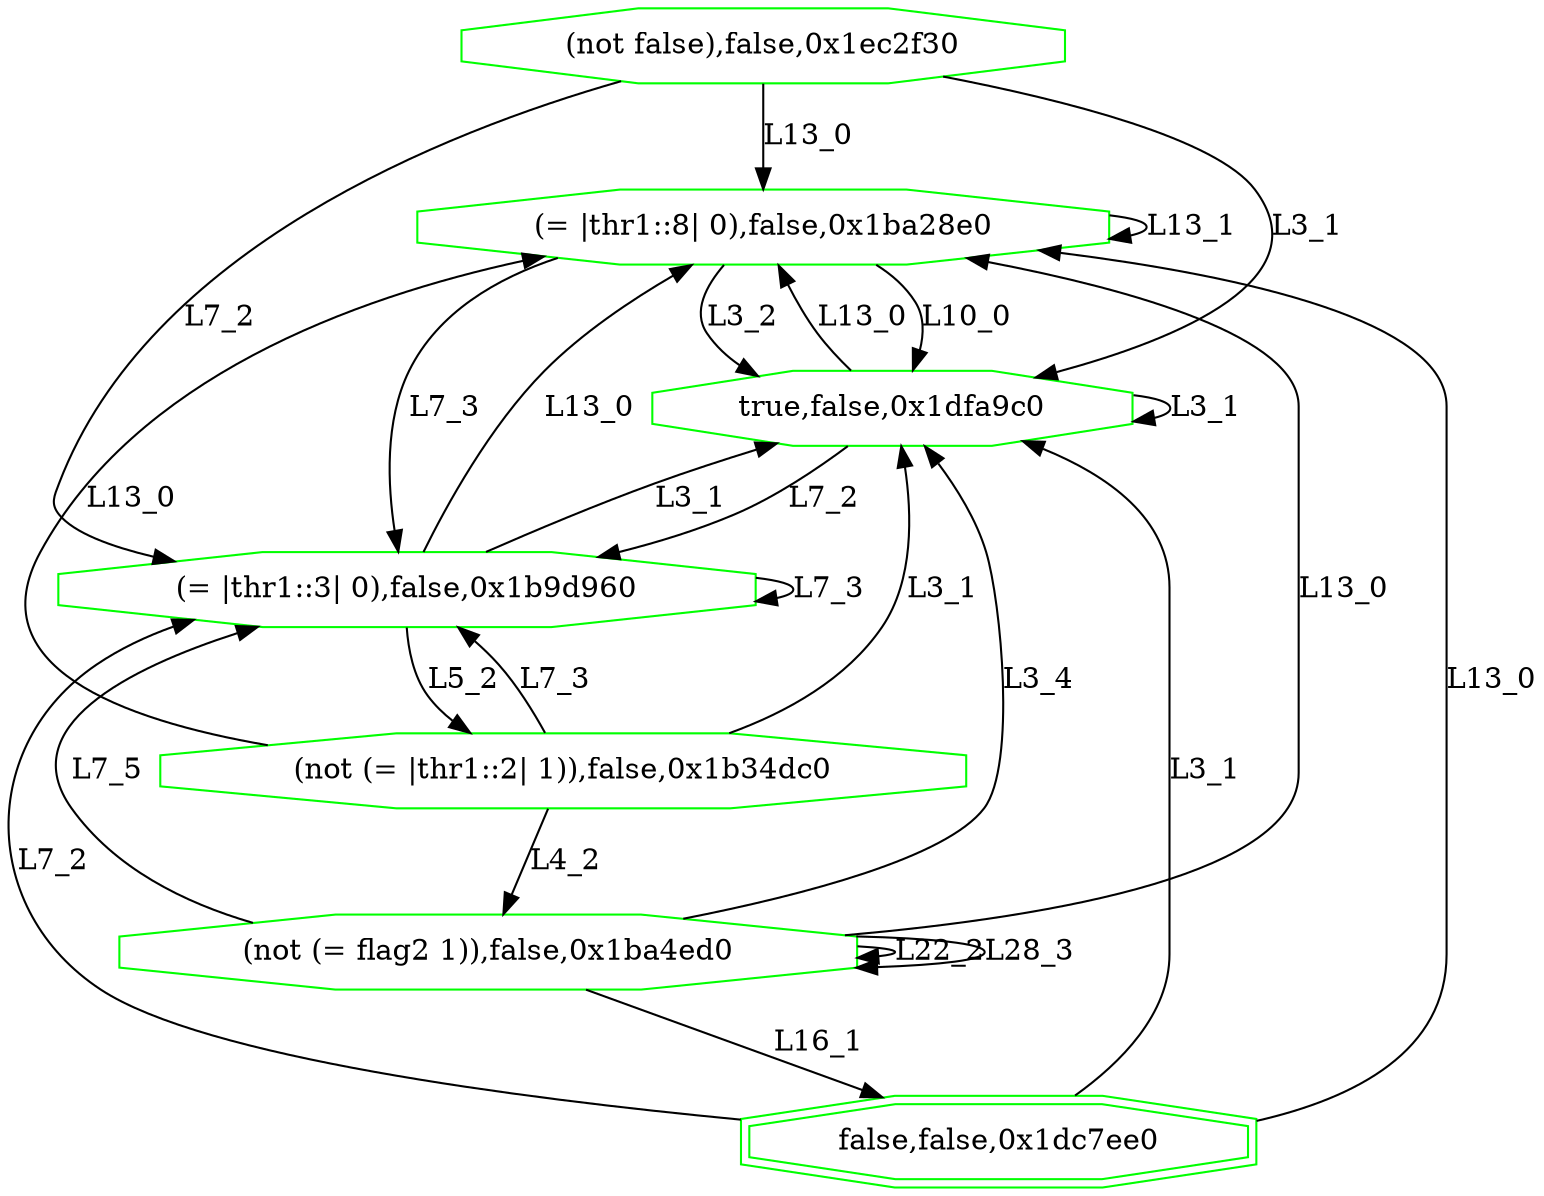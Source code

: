 digraph G {
0[label="(not false),false,0x1ec2f30", color=green,shape=octagon];
1[label="(= |thr1::8| 0),false,0x1ba28e0", color=green,shape=octagon];
2[label="true,false,0x1dfa9c0", color=green,shape=octagon];
3[label="(= |thr1::3| 0),false,0x1b9d960", color=green,shape=octagon];
4[label="(not (= |thr1::2| 1)),false,0x1b34dc0", color=green,shape=octagon];
5[label="(not (= flag2 1)),false,0x1ba4ed0", color=green,shape=octagon];
6[label="false,false,0x1dc7ee0", color=green,shape=doubleoctagon];
0->1 [label="L13_0"];
0->2 [label="L3_1"];
0->3 [label="L7_2"];
1->2 [label="L10_0"];
1->1 [label="L13_1"];
1->2 [label="L3_2"];
1->3 [label="L7_3"];
2->1 [label="L13_0"];
2->2 [label="L3_1"];
2->3 [label="L7_2"];
3->1 [label="L13_0"];
3->2 [label="L3_1"];
3->4 [label="L5_2"];
3->3 [label="L7_3"];
4->1 [label="L13_0"];
4->2 [label="L3_1"];
4->5 [label="L4_2"];
4->3 [label="L7_3"];
5->1 [label="L13_0"];
5->6 [label="L16_1"];
5->5 [label="L22_2"];
5->5 [label="L28_3"];
5->2 [label="L3_4"];
5->3 [label="L7_5"];
6->1 [label="L13_0"];
6->2 [label="L3_1"];
6->3 [label="L7_2"];
}
